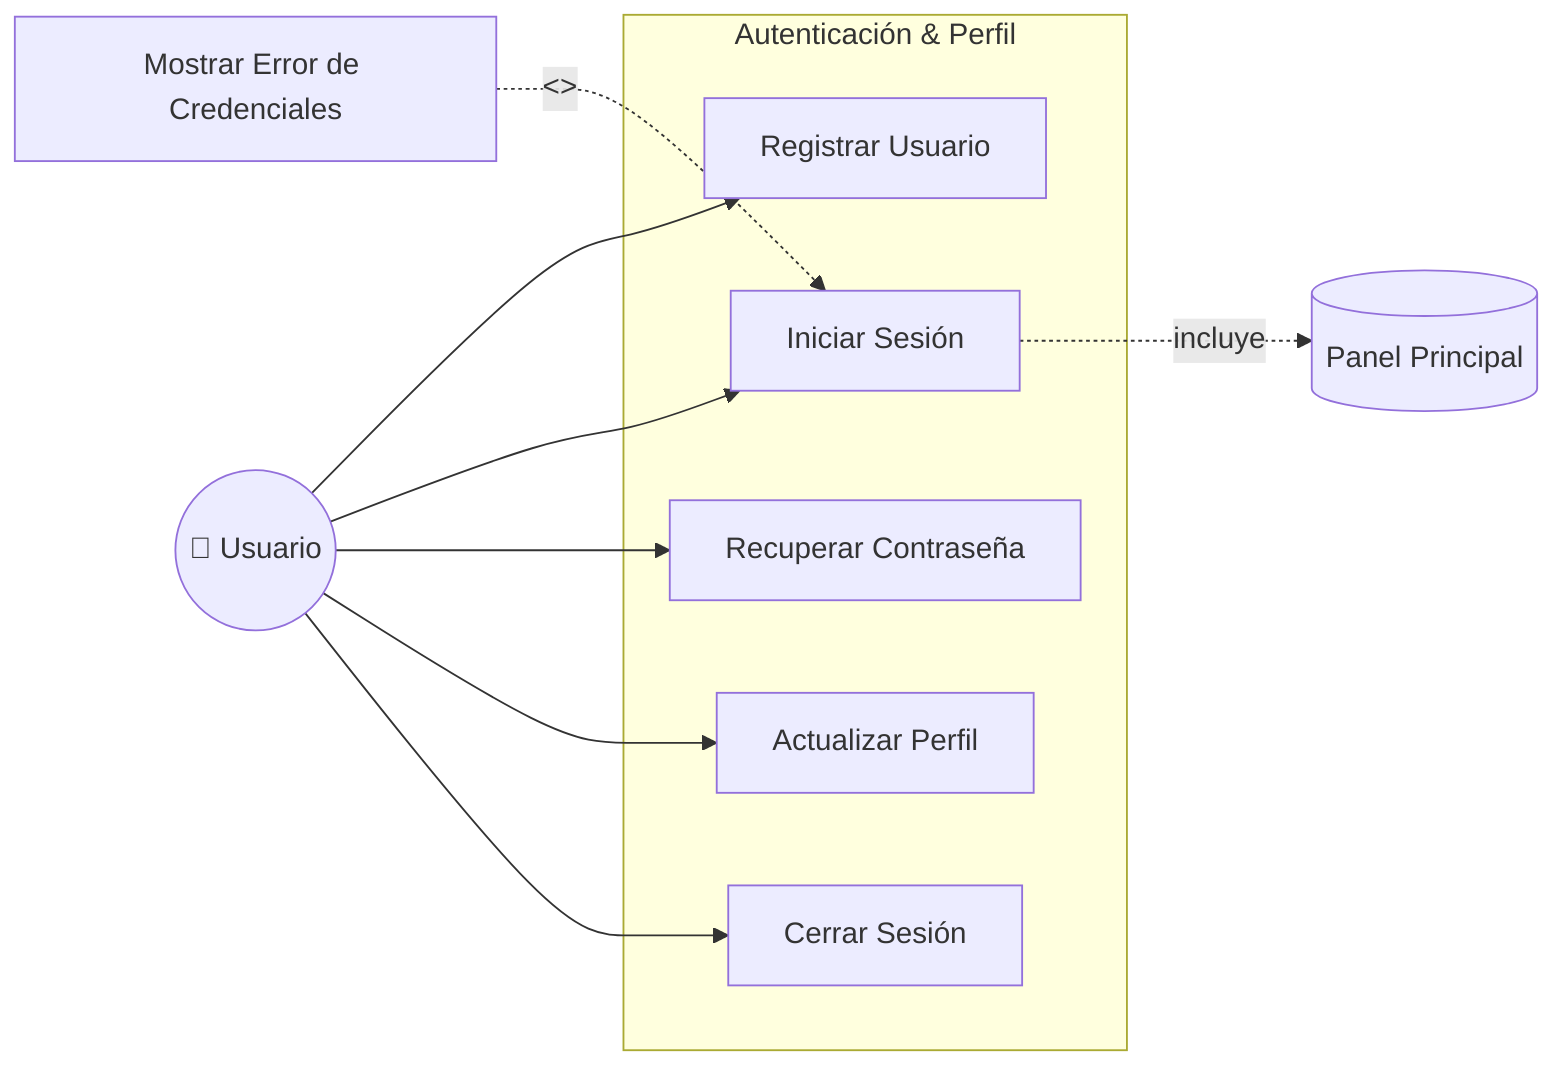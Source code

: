 flowchart LR
  Usuario((👤 Usuario))
  subgraph AUTH["Autenticación & Perfil"]
    direction TB
    Reg[Registrar Usuario]
    Login[Iniciar Sesión]
    RecPass[Recuperar Contraseña]
    Perfil[Actualizar Perfil]
    Logout[Cerrar Sesión]
  end

  Usuario --> Reg
  Usuario --> Login
  Usuario --> RecPass
  Usuario --> Perfil
  Usuario --> Logout

  %% include: iniciar sesión siempre lleva al dashboard (flujo lógico)
  Login -.->|incluye| Dashboard[(Panel Principal)]
  
  %% extend: mostrar error si credenciales inválidas
  InvalidError[Mostrar Error de Credenciales]
  InvalidError -.->|<<extend>>| Login